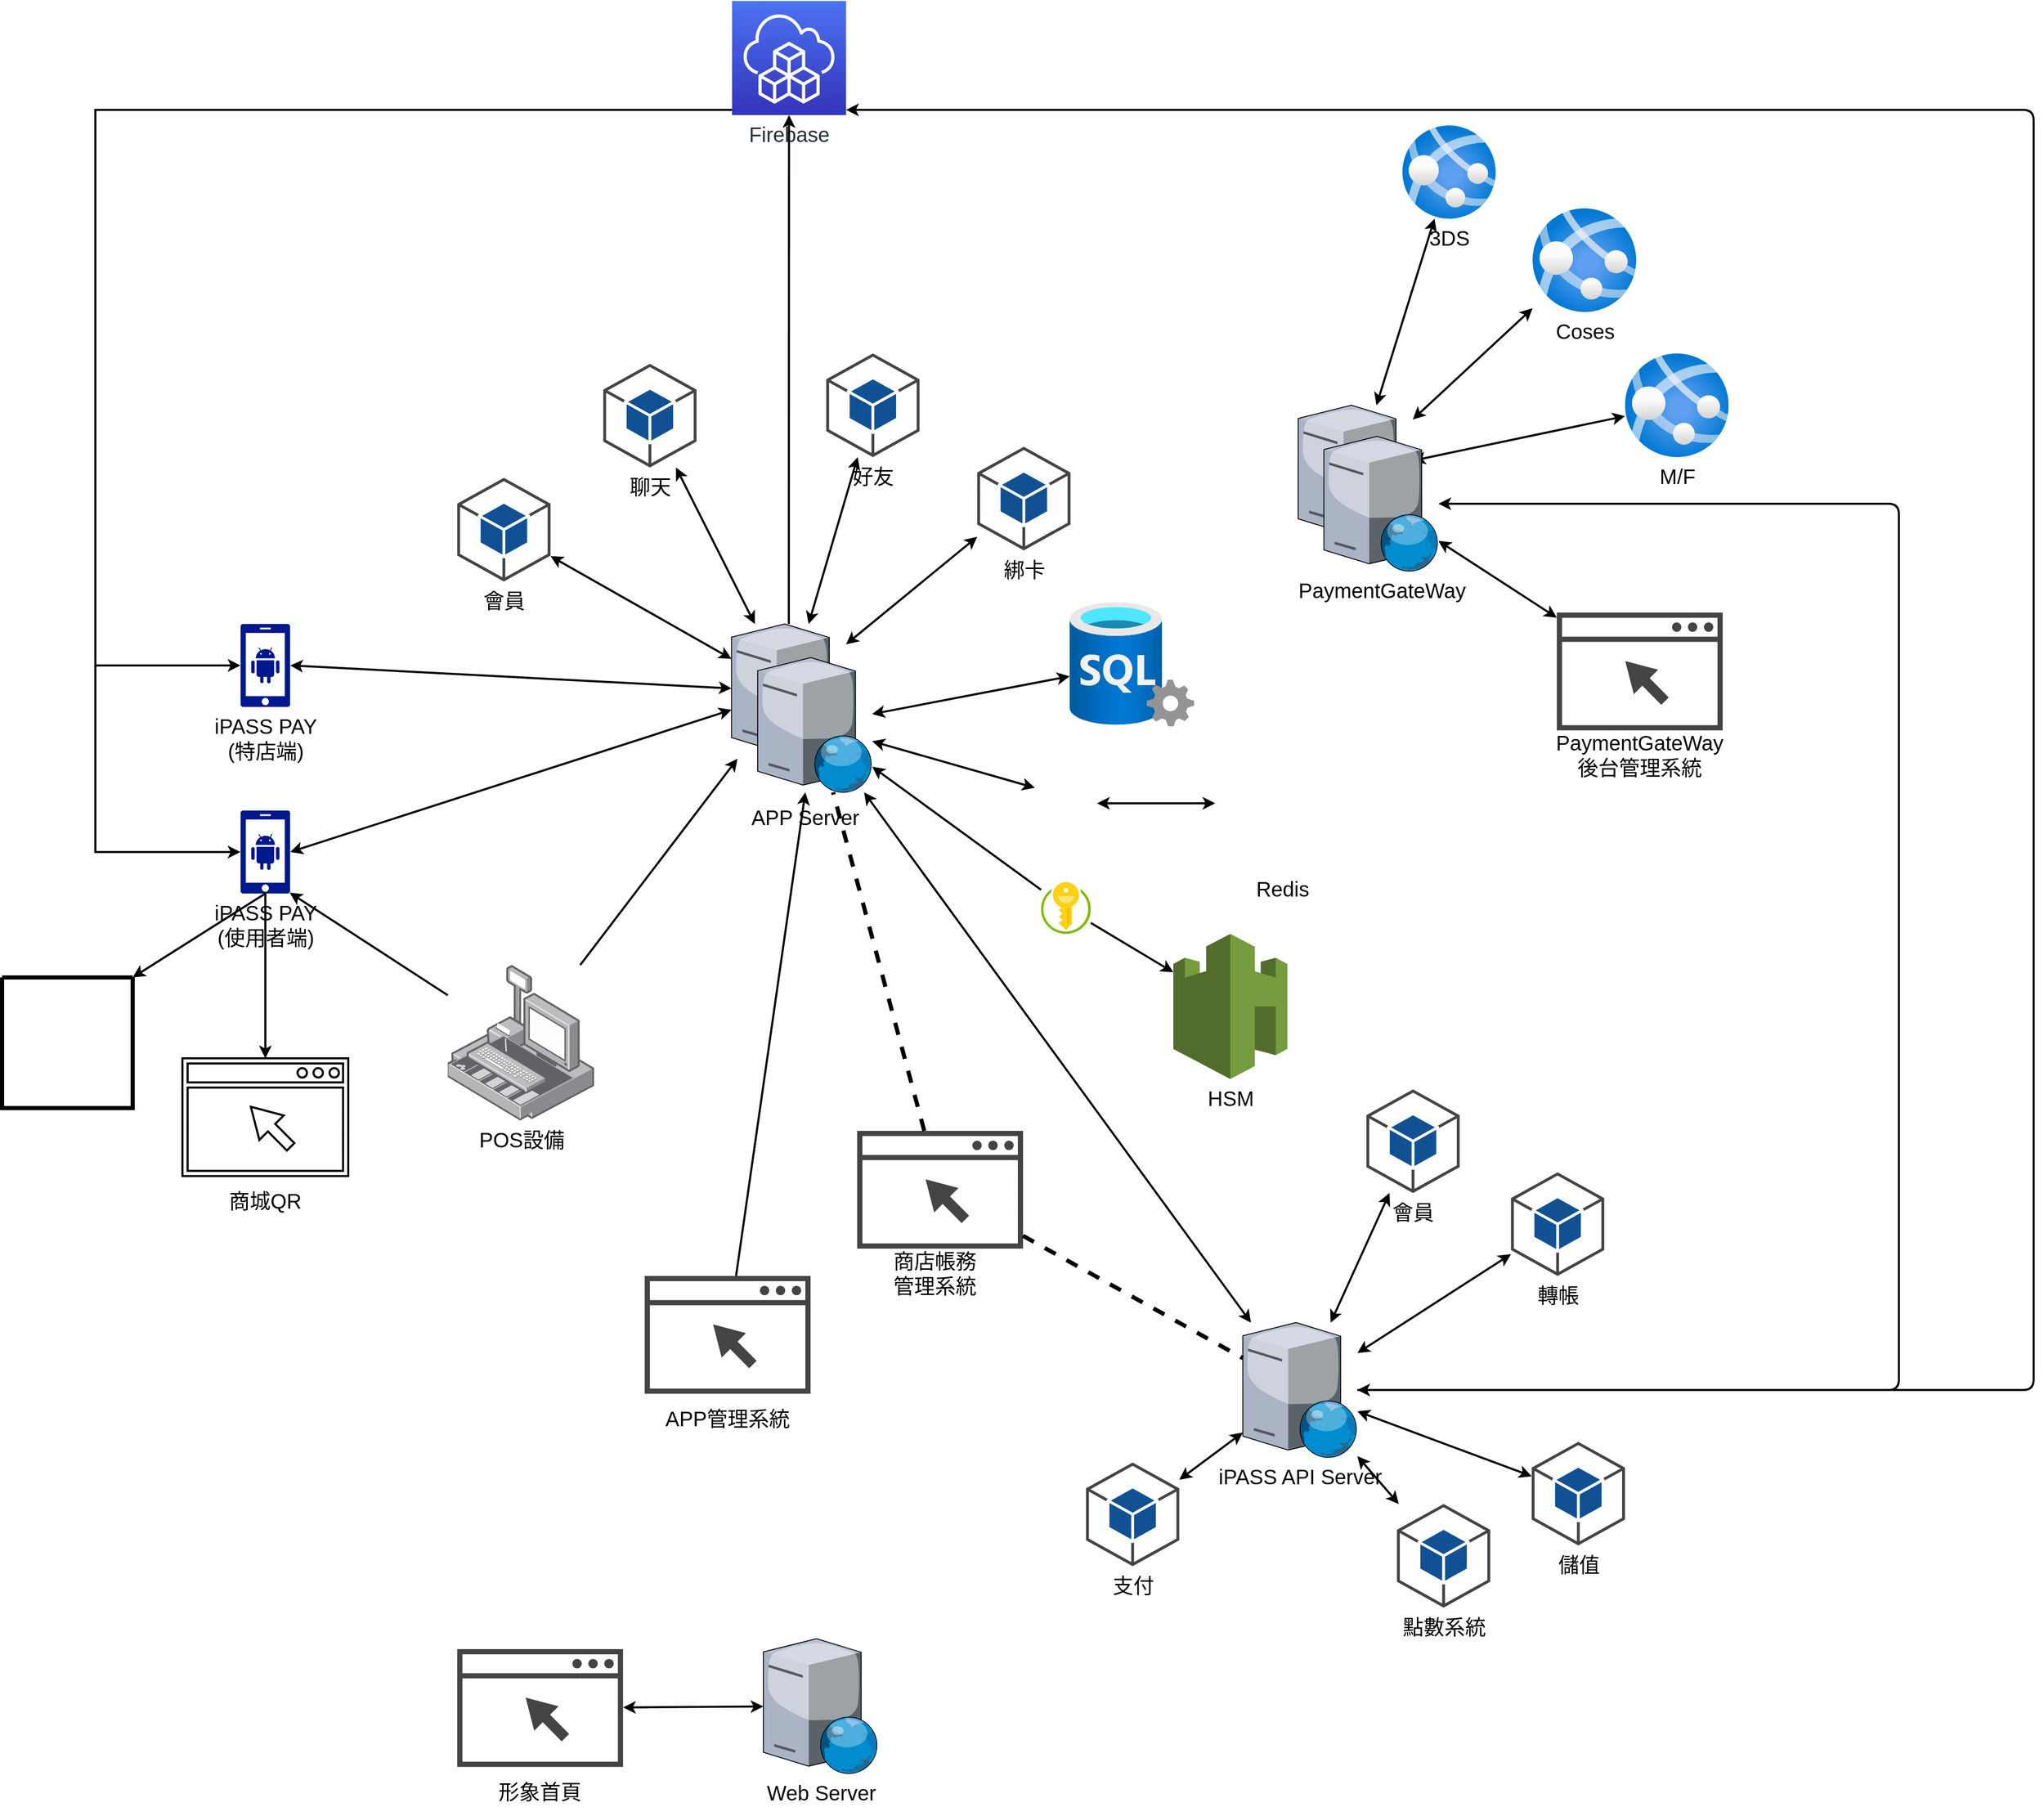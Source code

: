 <mxfile version="14.9.5" type="github">
  <diagram id="SJGPeemRXHp4dxk_nkfU" name="第1頁">
    <mxGraphModel dx="2623" dy="2235" grid="1" gridSize="10" guides="1" tooltips="1" connect="1" arrows="1" fold="1" page="1" pageScale="1" pageWidth="827" pageHeight="1169" math="0" shadow="0">
      <root>
        <mxCell id="0" />
        <mxCell id="1" parent="0" />
        <mxCell id="x_JbOlr38HWDlTl8YInY-31" value="" style="endArrow=classic;startArrow=classic;html=1;strokeWidth=2;" parent="1" source="x_JbOlr38HWDlTl8YInY-60" target="x_JbOlr38HWDlTl8YInY-51" edge="1">
          <mxGeometry width="50" height="50" relative="1" as="geometry">
            <mxPoint x="850" y="-191.613" as="sourcePoint" />
            <mxPoint x="360" y="-220" as="targetPoint" />
          </mxGeometry>
        </mxCell>
        <mxCell id="x_JbOlr38HWDlTl8YInY-32" value="iPASS API Server" style="verticalLabelPosition=bottom;aspect=fixed;html=1;verticalAlign=top;strokeColor=none;align=center;outlineConnect=0;shape=mxgraph.citrix.web_server;fontSize=20;strokeWidth=2;" parent="1" vertex="1">
          <mxGeometry x="587.06" y="195" width="110.5" height="130" as="geometry" />
        </mxCell>
        <mxCell id="x_JbOlr38HWDlTl8YInY-33" value="" style="endArrow=classic;startArrow=classic;html=1;strokeWidth=2;" parent="1" source="x_JbOlr38HWDlTl8YInY-51" target="x_JbOlr38HWDlTl8YInY-32" edge="1">
          <mxGeometry width="50" height="50" relative="1" as="geometry">
            <mxPoint x="310" as="sourcePoint" />
            <mxPoint x="360" y="-50" as="targetPoint" />
          </mxGeometry>
        </mxCell>
        <mxCell id="x_JbOlr38HWDlTl8YInY-34" value="" style="group;strokeWidth=2;" parent="1" vertex="1" connectable="0">
          <mxGeometry x="210.0" y="10" width="160" height="160.0" as="geometry" />
        </mxCell>
        <mxCell id="x_JbOlr38HWDlTl8YInY-17" value="" style="group;strokeWidth=2;" parent="x_JbOlr38HWDlTl8YInY-34" vertex="1" connectable="0">
          <mxGeometry x="5" width="160" height="113.6" as="geometry" />
        </mxCell>
        <mxCell id="x_JbOlr38HWDlTl8YInY-18" value="" style="pointerEvents=1;shadow=0;dashed=0;html=1;strokeColor=none;fillColor=#434445;aspect=fixed;labelPosition=center;verticalLabelPosition=bottom;verticalAlign=top;align=center;outlineConnect=0;shape=mxgraph.vvd.web_browser;fontSize=20;strokeWidth=2;" parent="x_JbOlr38HWDlTl8YInY-17" vertex="1">
          <mxGeometry width="160" height="113.6" as="geometry" />
        </mxCell>
        <mxCell id="x_JbOlr38HWDlTl8YInY-19" value="" style="shape=image;html=1;verticalAlign=top;verticalLabelPosition=bottom;labelBackgroundColor=#ffffff;imageAspect=0;aspect=fixed;image=https://cdn1.iconfinder.com/data/icons/logotypes/32/chrome-128.png;fontSize=20;strokeWidth=2;" parent="x_JbOlr38HWDlTl8YInY-17" vertex="1">
          <mxGeometry x="5" y="4" width="20" height="20" as="geometry" />
        </mxCell>
        <mxCell id="x_JbOlr38HWDlTl8YInY-20" value="商店帳務&lt;br&gt;管理系統" style="text;html=1;strokeColor=none;fillColor=none;align=center;verticalAlign=middle;whiteSpace=wrap;rounded=0;fontSize=20;strokeWidth=2;" parent="x_JbOlr38HWDlTl8YInY-34" vertex="1">
          <mxGeometry x="5" y="113.6" width="150" height="46.4" as="geometry" />
        </mxCell>
        <mxCell id="x_JbOlr38HWDlTl8YInY-35" value="" style="endArrow=classic;startArrow=classic;html=1;exitX=1;exitY=0.5;exitDx=0;exitDy=0;exitPerimeter=0;strokeWidth=2;" parent="1" source="x_JbOlr38HWDlTl8YInY-15" target="x_JbOlr38HWDlTl8YInY-30" edge="1">
          <mxGeometry width="50" height="50" relative="1" as="geometry">
            <mxPoint x="310" y="-495" as="sourcePoint" />
            <mxPoint x="540" y="-220" as="targetPoint" />
          </mxGeometry>
        </mxCell>
        <mxCell id="x_JbOlr38HWDlTl8YInY-37" value="" style="endArrow=classic;startArrow=classic;html=1;exitX=1;exitY=0.5;exitDx=0;exitDy=0;exitPerimeter=0;strokeWidth=2;" parent="1" source="x_JbOlr38HWDlTl8YInY-16" target="x_JbOlr38HWDlTl8YInY-30" edge="1">
          <mxGeometry width="50" height="50" relative="1" as="geometry">
            <mxPoint x="490" y="-170" as="sourcePoint" />
            <mxPoint x="540" y="-220" as="targetPoint" />
          </mxGeometry>
        </mxCell>
        <mxCell id="x_JbOlr38HWDlTl8YInY-73" style="edgeStyle=orthogonalEdgeStyle;rounded=0;orthogonalLoop=1;jettySize=auto;html=1;entryX=0;entryY=0.5;entryDx=0;entryDy=0;entryPerimeter=0;strokeWidth=2;" parent="1" source="x_JbOlr38HWDlTl8YInY-40" target="x_JbOlr38HWDlTl8YInY-15" edge="1">
          <mxGeometry relative="1" as="geometry">
            <mxPoint x="-200" y="-300" as="targetPoint" />
            <Array as="points">
              <mxPoint x="-520" y="-975" />
              <mxPoint x="-520" y="-259" />
            </Array>
          </mxGeometry>
        </mxCell>
        <mxCell id="x_JbOlr38HWDlTl8YInY-84" style="edgeStyle=orthogonalEdgeStyle;rounded=0;orthogonalLoop=1;jettySize=auto;html=1;entryX=0;entryY=0.5;entryDx=0;entryDy=0;entryPerimeter=0;strokeWidth=2;" parent="1" source="x_JbOlr38HWDlTl8YInY-40" target="x_JbOlr38HWDlTl8YInY-16" edge="1">
          <mxGeometry relative="1" as="geometry">
            <Array as="points">
              <mxPoint x="-520" y="-975" />
              <mxPoint x="-520" y="-439" />
            </Array>
          </mxGeometry>
        </mxCell>
        <mxCell id="x_JbOlr38HWDlTl8YInY-40" value="&lt;font style=&quot;font-size: 20px&quot;&gt;Firebase&lt;/font&gt;&lt;br&gt;" style="points=[[0,0,0],[0.25,0,0],[0.5,0,0],[0.75,0,0],[1,0,0],[0,1,0],[0.25,1,0],[0.5,1,0],[0.75,1,0],[1,1,0],[0,0.25,0],[0,0.5,0],[0,0.75,0],[1,0.25,0],[1,0.5,0],[1,0.75,0]];outlineConnect=0;fontColor=#232F3E;gradientColor=#4D72F3;gradientDirection=north;fillColor=#3334B9;strokeColor=#ffffff;dashed=0;verticalLabelPosition=bottom;verticalAlign=top;align=center;html=1;fontSize=12;fontStyle=0;aspect=fixed;shape=mxgraph.aws4.resourceIcon;resIcon=mxgraph.aws4.cloud_development_kit;strokeWidth=2;" parent="1" vertex="1">
          <mxGeometry x="94.25" y="-1080" width="110" height="110" as="geometry" />
        </mxCell>
        <mxCell id="x_JbOlr38HWDlTl8YInY-44" value="" style="endArrow=classic;html=1;strokeWidth=2;" parent="1" source="x_JbOlr38HWDlTl8YInY-30" target="x_JbOlr38HWDlTl8YInY-40" edge="1">
          <mxGeometry width="50" height="50" relative="1" as="geometry">
            <mxPoint x="490" y="-350" as="sourcePoint" />
            <mxPoint x="540" y="-400" as="targetPoint" />
          </mxGeometry>
        </mxCell>
        <mxCell id="x_JbOlr38HWDlTl8YInY-55" value="" style="group;strokeWidth=2;" parent="1" vertex="1" connectable="0">
          <mxGeometry x="90" y="-479" width="150" height="209.0" as="geometry" />
        </mxCell>
        <mxCell id="x_JbOlr38HWDlTl8YInY-53" value="" style="group;strokeWidth=2;" parent="x_JbOlr38HWDlTl8YInY-55" vertex="1" connectable="0">
          <mxGeometry x="3.75" width="135.75" height="162.4" as="geometry" />
        </mxCell>
        <mxCell id="x_JbOlr38HWDlTl8YInY-30" value="" style="verticalLabelPosition=bottom;aspect=fixed;html=1;verticalAlign=top;strokeColor=none;align=center;outlineConnect=0;shape=mxgraph.citrix.web_server;fontSize=20;strokeWidth=2;" parent="x_JbOlr38HWDlTl8YInY-53" vertex="1">
          <mxGeometry width="110.5" height="130" as="geometry" />
        </mxCell>
        <mxCell id="x_JbOlr38HWDlTl8YInY-51" value="" style="verticalLabelPosition=bottom;aspect=fixed;html=1;verticalAlign=top;strokeColor=none;align=center;outlineConnect=0;shape=mxgraph.citrix.web_server;fontSize=20;strokeWidth=2;" parent="x_JbOlr38HWDlTl8YInY-53" vertex="1">
          <mxGeometry x="25.25" y="32.4" width="110.5" height="130" as="geometry" />
        </mxCell>
        <mxCell id="x_JbOlr38HWDlTl8YInY-54" value="APP Server" style="text;html=1;strokeColor=none;fillColor=none;align=center;verticalAlign=middle;whiteSpace=wrap;rounded=0;fontSize=20;strokeWidth=2;" parent="x_JbOlr38HWDlTl8YInY-55" vertex="1">
          <mxGeometry y="162.6" width="150" height="46.4" as="geometry" />
        </mxCell>
        <mxCell id="x_JbOlr38HWDlTl8YInY-60" value="" style="aspect=fixed;html=1;points=[];align=center;image;fontSize=12;image=img/lib/azure2/databases/SQL_Server.svg;strokeWidth=2;" parent="1" vertex="1">
          <mxGeometry x="420.01" y="-500" width="120" height="120" as="geometry" />
        </mxCell>
        <mxCell id="x_JbOlr38HWDlTl8YInY-63" value="&lt;font style=&quot;font-size: 20px&quot;&gt;Coses&lt;/font&gt;" style="aspect=fixed;html=1;points=[];align=center;image;fontSize=12;image=img/lib/azure2/app_services/App_Services.svg;strokeWidth=2;" parent="1" vertex="1">
          <mxGeometry x="866.56" y="-880" width="100" height="100" as="geometry" />
        </mxCell>
        <mxCell id="x_JbOlr38HWDlTl8YInY-64" value="&lt;font style=&quot;font-size: 20px&quot;&gt;3DS&lt;br&gt;&lt;/font&gt;" style="aspect=fixed;html=1;points=[];align=center;image;fontSize=12;image=img/lib/azure2/app_services/App_Services.svg;strokeWidth=2;" parent="1" vertex="1">
          <mxGeometry x="741" y="-960" width="90" height="90" as="geometry" />
        </mxCell>
        <mxCell id="x_JbOlr38HWDlTl8YInY-65" value="POS設備" style="points=[];aspect=fixed;html=1;align=center;shadow=0;dashed=0;image;image=img/lib/allied_telesis/security/POS.svg;fontSize=20;strokeWidth=2;" parent="1" vertex="1">
          <mxGeometry x="-180" y="-150" width="141.25" height="150" as="geometry" />
        </mxCell>
        <mxCell id="x_JbOlr38HWDlTl8YInY-68" value="" style="endArrow=classic;html=1;strokeWidth=2;" parent="1" source="x_JbOlr38HWDlTl8YInY-65" target="x_JbOlr38HWDlTl8YInY-30" edge="1">
          <mxGeometry width="50" height="50" relative="1" as="geometry">
            <mxPoint x="400" y="-470" as="sourcePoint" />
            <mxPoint x="450" y="-520" as="targetPoint" />
          </mxGeometry>
        </mxCell>
        <mxCell id="x_JbOlr38HWDlTl8YInY-70" value="" style="endArrow=classic;html=1;edgeStyle=orthogonalEdgeStyle;strokeWidth=2;" parent="1" source="x_JbOlr38HWDlTl8YInY-32" target="x_JbOlr38HWDlTl8YInY-40" edge="1">
          <mxGeometry width="50" height="50" relative="1" as="geometry">
            <mxPoint x="1000" y="-760" as="sourcePoint" />
            <mxPoint x="450" y="-670" as="targetPoint" />
            <Array as="points">
              <mxPoint x="1350" y="-975" />
            </Array>
          </mxGeometry>
        </mxCell>
        <mxCell id="x_JbOlr38HWDlTl8YInY-71" value="&lt;font style=&quot;font-size: 20px&quot;&gt;Redis&lt;/font&gt;" style="shape=image;html=1;verticalAlign=top;verticalLabelPosition=bottom;labelBackgroundColor=#ffffff;imageAspect=0;aspect=fixed;image=https://cdn4.iconfinder.com/data/icons/redis-2/1451/Untitled-2-128.png;strokeWidth=2;" parent="1" vertex="1">
          <mxGeometry x="560.5" y="-370" width="128" height="128" as="geometry" />
        </mxCell>
        <mxCell id="x_JbOlr38HWDlTl8YInY-72" value="" style="endArrow=classic;startArrow=none;html=1;strokeWidth=2;" parent="1" source="x_JbOlr38HWDlTl8YInY-80" target="x_JbOlr38HWDlTl8YInY-75" edge="1">
          <mxGeometry width="50" height="50" relative="1" as="geometry">
            <mxPoint x="550" y="-354.4" as="sourcePoint" />
            <mxPoint x="790.0" y="-230.0" as="targetPoint" />
          </mxGeometry>
        </mxCell>
        <mxCell id="x_JbOlr38HWDlTl8YInY-80" value="" style="aspect=fixed;html=1;points=[];align=center;image;fontSize=12;image=img/lib/mscae/Key_Vaults.svg;strokeWidth=2;" parent="1" vertex="1">
          <mxGeometry x="392.39" y="-230" width="48" height="50" as="geometry" />
        </mxCell>
        <mxCell id="x_JbOlr38HWDlTl8YInY-81" value="" style="endArrow=none;startArrow=classic;html=1;strokeWidth=2;" parent="1" source="x_JbOlr38HWDlTl8YInY-51" target="x_JbOlr38HWDlTl8YInY-80" edge="1">
          <mxGeometry width="50" height="50" relative="1" as="geometry">
            <mxPoint x="669.5" y="-445.432" as="sourcePoint" />
            <mxPoint x="890.0" y="-536.552" as="targetPoint" />
          </mxGeometry>
        </mxCell>
        <mxCell id="k3EfGpvTS4f7lztcN1DA-3" value="&#xa;&#xa;" style="group;strokeWidth=2;" parent="1" vertex="1" connectable="0">
          <mxGeometry x="-170.87" y="510" width="160" height="160.0" as="geometry" />
        </mxCell>
        <mxCell id="k3EfGpvTS4f7lztcN1DA-4" value="" style="group;strokeWidth=2;" parent="k3EfGpvTS4f7lztcN1DA-3" vertex="1" connectable="0">
          <mxGeometry width="160" height="113.6" as="geometry" />
        </mxCell>
        <mxCell id="k3EfGpvTS4f7lztcN1DA-5" value="" style="pointerEvents=1;shadow=0;dashed=0;html=1;strokeColor=none;fillColor=#434445;aspect=fixed;labelPosition=center;verticalLabelPosition=bottom;verticalAlign=top;align=center;outlineConnect=0;shape=mxgraph.vvd.web_browser;fontSize=20;strokeWidth=2;" parent="k3EfGpvTS4f7lztcN1DA-4" vertex="1">
          <mxGeometry width="160" height="113.6" as="geometry" />
        </mxCell>
        <mxCell id="k3EfGpvTS4f7lztcN1DA-6" value="" style="shape=image;html=1;verticalAlign=top;verticalLabelPosition=bottom;labelBackgroundColor=#ffffff;imageAspect=0;aspect=fixed;image=https://cdn1.iconfinder.com/data/icons/logotypes/32/chrome-128.png;fontSize=20;strokeWidth=2;" parent="k3EfGpvTS4f7lztcN1DA-4" vertex="1">
          <mxGeometry x="5" y="4" width="20" height="20" as="geometry" />
        </mxCell>
        <mxCell id="k3EfGpvTS4f7lztcN1DA-7" value="形象首頁" style="text;html=1;strokeColor=none;fillColor=none;align=center;verticalAlign=middle;whiteSpace=wrap;rounded=0;fontSize=20;strokeWidth=2;" parent="k3EfGpvTS4f7lztcN1DA-3" vertex="1">
          <mxGeometry x="5" y="113.6" width="150" height="46.4" as="geometry" />
        </mxCell>
        <mxCell id="k3EfGpvTS4f7lztcN1DA-14" value="&lt;font style=&quot;font-size: 20px&quot;&gt;聊天&lt;/font&gt;" style="outlineConnect=0;dashed=0;verticalLabelPosition=bottom;verticalAlign=top;align=center;html=1;shape=mxgraph.aws3.android;fillColor=#115193;gradientColor=none;strokeWidth=2;" parent="1" vertex="1">
          <mxGeometry x="-30" y="-730" width="90" height="100" as="geometry" />
        </mxCell>
        <mxCell id="k3EfGpvTS4f7lztcN1DA-18" value="" style="endArrow=classic;startArrow=classic;html=1;strokeWidth=2;" parent="1" source="k3EfGpvTS4f7lztcN1DA-14" target="x_JbOlr38HWDlTl8YInY-30" edge="1">
          <mxGeometry width="50" height="50" relative="1" as="geometry">
            <mxPoint x="528.409" y="-760" as="sourcePoint" />
            <mxPoint x="592.882" y="-500" as="targetPoint" />
          </mxGeometry>
        </mxCell>
        <mxCell id="bLUmJ-rgid1CxlxQpGvQ-1" value="Web Server" style="verticalLabelPosition=bottom;aspect=fixed;html=1;verticalAlign=top;strokeColor=none;align=center;outlineConnect=0;shape=mxgraph.citrix.web_server;fontSize=20;strokeWidth=2;" parent="1" vertex="1">
          <mxGeometry x="124.5" y="500" width="110.5" height="130" as="geometry" />
        </mxCell>
        <mxCell id="bLUmJ-rgid1CxlxQpGvQ-2" value="" style="group;strokeWidth=2;" parent="1" vertex="1" connectable="0">
          <mxGeometry x="-380" y="-479" width="48" height="260" as="geometry" />
        </mxCell>
        <mxCell id="x_JbOlr38HWDlTl8YInY-15" value="iPASS PAY&lt;br style=&quot;font-size: 20px;&quot;&gt;(使用者端)" style="aspect=fixed;pointerEvents=1;shadow=0;dashed=0;html=1;strokeColor=none;labelPosition=center;verticalLabelPosition=bottom;verticalAlign=top;align=center;fillColor=#00188D;shape=mxgraph.mscae.enterprise.android_phone;fontSize=20;strokeWidth=2;" parent="bLUmJ-rgid1CxlxQpGvQ-2" vertex="1">
          <mxGeometry y="180" width="48" height="80" as="geometry" />
        </mxCell>
        <mxCell id="x_JbOlr38HWDlTl8YInY-16" value="iPASS PAY&lt;br style=&quot;font-size: 20px&quot;&gt;(特店端)" style="aspect=fixed;pointerEvents=1;shadow=0;dashed=0;html=1;strokeColor=none;labelPosition=center;verticalLabelPosition=bottom;verticalAlign=top;align=center;fillColor=#00188D;shape=mxgraph.mscae.enterprise.android_phone;fontSize=20;strokeWidth=2;" parent="bLUmJ-rgid1CxlxQpGvQ-2" vertex="1">
          <mxGeometry width="48" height="80" as="geometry" />
        </mxCell>
        <mxCell id="x_JbOlr38HWDlTl8YInY-75" value="&lt;font style=&quot;font-size: 20px&quot;&gt;HSM&lt;/font&gt;" style="outlineConnect=0;dashed=0;verticalLabelPosition=bottom;verticalAlign=top;align=center;html=1;shape=mxgraph.aws3.cloudhsm;fillColor=#759C3E;gradientColor=none;strokeWidth=2;" parent="1" vertex="1">
          <mxGeometry x="520" y="-180" width="110" height="140" as="geometry" />
        </mxCell>
        <mxCell id="bLUmJ-rgid1CxlxQpGvQ-3" value="&lt;span style=&quot;font-size: 20px&quot;&gt;會員&lt;/span&gt;" style="outlineConnect=0;dashed=0;verticalLabelPosition=bottom;verticalAlign=top;align=center;html=1;shape=mxgraph.aws3.android;fillColor=#115193;gradientColor=none;strokeWidth=2;" parent="1" vertex="1">
          <mxGeometry x="-170.87" y="-620" width="90" height="100" as="geometry" />
        </mxCell>
        <mxCell id="bLUmJ-rgid1CxlxQpGvQ-6" value="" style="endArrow=classic;startArrow=classic;html=1;strokeWidth=2;" parent="1" source="bLUmJ-rgid1CxlxQpGvQ-5" target="x_JbOlr38HWDlTl8YInY-64" edge="1">
          <mxGeometry width="50" height="50" relative="1" as="geometry">
            <mxPoint x="540" y="-550" as="sourcePoint" />
            <mxPoint x="770" y="-690" as="targetPoint" />
          </mxGeometry>
        </mxCell>
        <mxCell id="bLUmJ-rgid1CxlxQpGvQ-7" value="" style="endArrow=classic;startArrow=classic;html=1;strokeWidth=2;" parent="1" source="bLUmJ-rgid1CxlxQpGvQ-5" target="x_JbOlr38HWDlTl8YInY-63" edge="1">
          <mxGeometry width="50" height="50" relative="1" as="geometry">
            <mxPoint x="658.49" y="-696.773" as="sourcePoint" />
            <mxPoint x="761" y="-792.832" as="targetPoint" />
          </mxGeometry>
        </mxCell>
        <mxCell id="bLUmJ-rgid1CxlxQpGvQ-8" value="" style="group;strokeWidth=2;" parent="1" vertex="1" connectable="0">
          <mxGeometry x="10" y="150" width="160" height="160.0" as="geometry" />
        </mxCell>
        <mxCell id="bLUmJ-rgid1CxlxQpGvQ-9" value="" style="group;strokeWidth=2;" parent="bLUmJ-rgid1CxlxQpGvQ-8" vertex="1" connectable="0">
          <mxGeometry width="160" height="113.6" as="geometry" />
        </mxCell>
        <mxCell id="bLUmJ-rgid1CxlxQpGvQ-10" value="" style="pointerEvents=1;shadow=0;dashed=0;html=1;strokeColor=none;fillColor=#434445;aspect=fixed;labelPosition=center;verticalLabelPosition=bottom;verticalAlign=top;align=center;outlineConnect=0;shape=mxgraph.vvd.web_browser;fontSize=20;strokeWidth=2;" parent="bLUmJ-rgid1CxlxQpGvQ-9" vertex="1">
          <mxGeometry width="160" height="113.6" as="geometry" />
        </mxCell>
        <mxCell id="bLUmJ-rgid1CxlxQpGvQ-11" value="" style="shape=image;html=1;verticalAlign=top;verticalLabelPosition=bottom;labelBackgroundColor=#ffffff;imageAspect=0;aspect=fixed;image=https://cdn1.iconfinder.com/data/icons/logotypes/32/chrome-128.png;fontSize=20;strokeWidth=2;" parent="bLUmJ-rgid1CxlxQpGvQ-9" vertex="1">
          <mxGeometry x="5" y="4" width="20" height="20" as="geometry" />
        </mxCell>
        <mxCell id="bLUmJ-rgid1CxlxQpGvQ-12" value="APP管理系統" style="text;html=1;strokeColor=none;fillColor=none;align=center;verticalAlign=middle;whiteSpace=wrap;rounded=0;fontSize=20;strokeWidth=2;" parent="bLUmJ-rgid1CxlxQpGvQ-8" vertex="1">
          <mxGeometry x="5" y="113.6" width="150" height="46.4" as="geometry" />
        </mxCell>
        <mxCell id="bLUmJ-rgid1CxlxQpGvQ-13" value="&#xa;&#xa;" style="group;rotation=90;strokeWidth=2;" parent="1" vertex="1" connectable="0">
          <mxGeometry x="890" y="-490" width="160" height="160.0" as="geometry" />
        </mxCell>
        <mxCell id="bLUmJ-rgid1CxlxQpGvQ-14" value="" style="group;strokeWidth=2;" parent="bLUmJ-rgid1CxlxQpGvQ-13" vertex="1" connectable="0">
          <mxGeometry width="160" height="113.6" as="geometry" />
        </mxCell>
        <mxCell id="bLUmJ-rgid1CxlxQpGvQ-15" value="" style="pointerEvents=1;shadow=0;dashed=0;html=1;strokeColor=none;fillColor=#434445;aspect=fixed;labelPosition=center;verticalLabelPosition=bottom;verticalAlign=top;align=center;outlineConnect=0;shape=mxgraph.vvd.web_browser;fontSize=20;strokeWidth=2;" parent="bLUmJ-rgid1CxlxQpGvQ-14" vertex="1">
          <mxGeometry width="160" height="113.6" as="geometry" />
        </mxCell>
        <mxCell id="bLUmJ-rgid1CxlxQpGvQ-16" value="" style="shape=image;html=1;verticalAlign=top;verticalLabelPosition=bottom;labelBackgroundColor=#ffffff;imageAspect=0;aspect=fixed;image=https://cdn1.iconfinder.com/data/icons/logotypes/32/chrome-128.png;fontSize=20;strokeWidth=2;" parent="bLUmJ-rgid1CxlxQpGvQ-14" vertex="1">
          <mxGeometry x="5" y="4" width="20" height="20" as="geometry" />
        </mxCell>
        <mxCell id="bLUmJ-rgid1CxlxQpGvQ-17" value="PaymentGateWay後台管理系統" style="text;html=1;strokeColor=none;fillColor=none;align=center;verticalAlign=middle;whiteSpace=wrap;rounded=0;fontSize=20;strokeWidth=2;" parent="bLUmJ-rgid1CxlxQpGvQ-13" vertex="1">
          <mxGeometry x="5" y="113.6" width="150" height="46.4" as="geometry" />
        </mxCell>
        <mxCell id="bLUmJ-rgid1CxlxQpGvQ-20" value="" style="endArrow=classic;startArrow=classic;html=1;strokeWidth=2;" parent="1" source="bLUmJ-rgid1CxlxQpGvQ-53" target="bLUmJ-rgid1CxlxQpGvQ-15" edge="1">
          <mxGeometry width="50" height="50" relative="1" as="geometry">
            <mxPoint x="270" y="-210" as="sourcePoint" />
            <mxPoint x="320.0" y="-260" as="targetPoint" />
          </mxGeometry>
        </mxCell>
        <mxCell id="bLUmJ-rgid1CxlxQpGvQ-23" style="rounded=0;orthogonalLoop=1;jettySize=auto;html=1;strokeWidth=2;" parent="1" source="bLUmJ-rgid1CxlxQpGvQ-10" target="x_JbOlr38HWDlTl8YInY-51" edge="1">
          <mxGeometry relative="1" as="geometry" />
        </mxCell>
        <mxCell id="bLUmJ-rgid1CxlxQpGvQ-24" value="" style="endArrow=none;startArrow=none;html=1;dashed=1;startFill=0;endFill=0;strokeWidth=4;" parent="1" source="x_JbOlr38HWDlTl8YInY-18" target="x_JbOlr38HWDlTl8YInY-32" edge="1">
          <mxGeometry width="50" height="50" relative="1" as="geometry">
            <mxPoint x="95.75" y="10" as="sourcePoint" />
            <mxPoint x="145.75" y="-40" as="targetPoint" />
          </mxGeometry>
        </mxCell>
        <mxCell id="bLUmJ-rgid1CxlxQpGvQ-25" value="" style="endArrow=classic;startArrow=classic;html=1;strokeWidth=2;" parent="1" source="bLUmJ-rgid1CxlxQpGvQ-3" target="x_JbOlr38HWDlTl8YInY-30" edge="1">
          <mxGeometry width="50" height="50" relative="1" as="geometry">
            <mxPoint x="-24.944" y="-710" as="sourcePoint" />
            <mxPoint x="119.927" y="-469" as="targetPoint" />
          </mxGeometry>
        </mxCell>
        <mxCell id="bLUmJ-rgid1CxlxQpGvQ-26" value="" style="endArrow=classic;startArrow=classic;html=1;strokeWidth=2;" parent="1" source="k3EfGpvTS4f7lztcN1DA-5" target="bLUmJ-rgid1CxlxQpGvQ-1" edge="1">
          <mxGeometry width="50" height="50" relative="1" as="geometry">
            <mxPoint x="69.13" y="70" as="sourcePoint" />
            <mxPoint x="119.13" y="20" as="targetPoint" />
          </mxGeometry>
        </mxCell>
        <mxCell id="bLUmJ-rgid1CxlxQpGvQ-27" value="&lt;font style=&quot;font-size: 20px&quot;&gt;M/F&lt;br&gt;&lt;/font&gt;" style="aspect=fixed;html=1;points=[];align=center;image;fontSize=12;image=img/lib/azure2/app_services/App_Services.svg;strokeWidth=2;" parent="1" vertex="1">
          <mxGeometry x="955.75" y="-740" width="100" height="100" as="geometry" />
        </mxCell>
        <mxCell id="bLUmJ-rgid1CxlxQpGvQ-28" value="" style="endArrow=classic;startArrow=classic;html=1;strokeWidth=2;" parent="1" source="bLUmJ-rgid1CxlxQpGvQ-5" target="bLUmJ-rgid1CxlxQpGvQ-27" edge="1">
          <mxGeometry width="50" height="50" relative="1" as="geometry">
            <mxPoint x="761" y="-703.783" as="sourcePoint" />
            <mxPoint x="876.56" y="-784.902" as="targetPoint" />
          </mxGeometry>
        </mxCell>
        <mxCell id="bLUmJ-rgid1CxlxQpGvQ-30" value="&lt;font style=&quot;font-size: 20px&quot;&gt;點數系統&lt;/font&gt;" style="outlineConnect=0;dashed=0;verticalLabelPosition=bottom;verticalAlign=top;align=center;html=1;shape=mxgraph.aws3.android;fillColor=#115193;gradientColor=none;strokeWidth=2;" parent="1" vertex="1">
          <mxGeometry x="735.75" y="370" width="90" height="100" as="geometry" />
        </mxCell>
        <mxCell id="bLUmJ-rgid1CxlxQpGvQ-31" value="&lt;span style=&quot;font-size: 20px&quot;&gt;儲值&lt;/span&gt;" style="outlineConnect=0;dashed=0;verticalLabelPosition=bottom;verticalAlign=top;align=center;html=1;shape=mxgraph.aws3.android;fillColor=#115193;gradientColor=none;strokeWidth=2;" parent="1" vertex="1">
          <mxGeometry x="865.75" y="310" width="90" height="100" as="geometry" />
        </mxCell>
        <mxCell id="bLUmJ-rgid1CxlxQpGvQ-32" value="&lt;span style=&quot;font-size: 20px&quot;&gt;轉帳&lt;/span&gt;" style="outlineConnect=0;dashed=0;verticalLabelPosition=bottom;verticalAlign=top;align=center;html=1;shape=mxgraph.aws3.android;fillColor=#115193;gradientColor=none;strokeWidth=2;" parent="1" vertex="1">
          <mxGeometry x="845.75" y="50" width="90" height="100" as="geometry" />
        </mxCell>
        <mxCell id="bLUmJ-rgid1CxlxQpGvQ-33" value="&lt;span style=&quot;font-size: 20px&quot;&gt;會員&lt;/span&gt;" style="outlineConnect=0;dashed=0;verticalLabelPosition=bottom;verticalAlign=top;align=center;html=1;shape=mxgraph.aws3.android;fillColor=#115193;gradientColor=none;strokeWidth=2;" parent="1" vertex="1">
          <mxGeometry x="706.25" y="-30" width="90" height="100" as="geometry" />
        </mxCell>
        <mxCell id="bLUmJ-rgid1CxlxQpGvQ-34" value="&lt;font style=&quot;font-size: 20px&quot;&gt;支付&lt;/font&gt;" style="outlineConnect=0;dashed=0;verticalLabelPosition=bottom;verticalAlign=top;align=center;html=1;shape=mxgraph.aws3.android;fillColor=#115193;gradientColor=none;strokeWidth=2;" parent="1" vertex="1">
          <mxGeometry x="435.75" y="330" width="90" height="100" as="geometry" />
        </mxCell>
        <mxCell id="bLUmJ-rgid1CxlxQpGvQ-35" value="&lt;font style=&quot;font-size: 20px&quot;&gt;好友&lt;/font&gt;" style="outlineConnect=0;dashed=0;verticalLabelPosition=bottom;verticalAlign=top;align=center;html=1;shape=mxgraph.aws3.android;fillColor=#115193;gradientColor=none;strokeWidth=2;" parent="1" vertex="1">
          <mxGeometry x="185.14" y="-740" width="90" height="100" as="geometry" />
        </mxCell>
        <mxCell id="bLUmJ-rgid1CxlxQpGvQ-36" value="&lt;font style=&quot;font-size: 20px&quot;&gt;綁卡&lt;/font&gt;" style="outlineConnect=0;dashed=0;verticalLabelPosition=bottom;verticalAlign=top;align=center;html=1;shape=mxgraph.aws3.android;fillColor=#115193;gradientColor=none;strokeWidth=2;" parent="1" vertex="1">
          <mxGeometry x="330.77" y="-650" width="90" height="100" as="geometry" />
        </mxCell>
        <mxCell id="bLUmJ-rgid1CxlxQpGvQ-42" value="" style="shape=image;html=1;verticalAlign=top;verticalLabelPosition=bottom;labelBackgroundColor=#ffffff;imageAspect=0;aspect=fixed;image=https://cdn2.iconfinder.com/data/icons/blocked-out-2/28/timer-128.png;strokeWidth=2;" parent="1" vertex="1">
          <mxGeometry x="386.39" y="-336" width="60" height="60" as="geometry" />
        </mxCell>
        <mxCell id="bLUmJ-rgid1CxlxQpGvQ-43" value="" style="endArrow=classic;startArrow=classic;html=1;entryX=0;entryY=0.25;entryDx=0;entryDy=0;strokeWidth=2;" parent="1" source="x_JbOlr38HWDlTl8YInY-51" target="bLUmJ-rgid1CxlxQpGvQ-42" edge="1">
          <mxGeometry width="50" height="50" relative="1" as="geometry">
            <mxPoint x="380" y="10" as="sourcePoint" />
            <mxPoint x="360" y="-350" as="targetPoint" />
          </mxGeometry>
        </mxCell>
        <mxCell id="bLUmJ-rgid1CxlxQpGvQ-44" value="" style="endArrow=classic;startArrow=classic;html=1;exitX=1;exitY=0.5;exitDx=0;exitDy=0;strokeWidth=2;" parent="1" source="bLUmJ-rgid1CxlxQpGvQ-42" target="x_JbOlr38HWDlTl8YInY-71" edge="1">
          <mxGeometry width="50" height="50" relative="1" as="geometry">
            <mxPoint x="380" y="-220" as="sourcePoint" />
            <mxPoint x="430" y="-270" as="targetPoint" />
          </mxGeometry>
        </mxCell>
        <mxCell id="bLUmJ-rgid1CxlxQpGvQ-46" value="" style="endArrow=classic;startArrow=classic;html=1;strokeWidth=2;" parent="1" source="x_JbOlr38HWDlTl8YInY-30" target="bLUmJ-rgid1CxlxQpGvQ-36" edge="1">
          <mxGeometry width="50" height="50" relative="1" as="geometry">
            <mxPoint x="211.658" y="-469" as="sourcePoint" />
            <mxPoint x="374.494" y="-670" as="targetPoint" />
          </mxGeometry>
        </mxCell>
        <mxCell id="bLUmJ-rgid1CxlxQpGvQ-47" value="" style="endArrow=classic;startArrow=classic;html=1;strokeWidth=2;" parent="1" source="x_JbOlr38HWDlTl8YInY-30" target="bLUmJ-rgid1CxlxQpGvQ-35" edge="1">
          <mxGeometry width="50" height="50" relative="1" as="geometry">
            <mxPoint x="221.658" y="-459" as="sourcePoint" />
            <mxPoint x="384.494" y="-660" as="targetPoint" />
          </mxGeometry>
        </mxCell>
        <mxCell id="bLUmJ-rgid1CxlxQpGvQ-48" value="" style="endArrow=classic;startArrow=classic;html=1;strokeWidth=2;" parent="1" source="x_JbOlr38HWDlTl8YInY-32" target="bLUmJ-rgid1CxlxQpGvQ-33" edge="1">
          <mxGeometry width="50" height="50" relative="1" as="geometry">
            <mxPoint x="-2.592" y="-409" as="sourcePoint" />
            <mxPoint x="160.244" y="-610" as="targetPoint" />
          </mxGeometry>
        </mxCell>
        <mxCell id="bLUmJ-rgid1CxlxQpGvQ-49" value="" style="endArrow=classic;startArrow=classic;html=1;strokeWidth=2;" parent="1" source="x_JbOlr38HWDlTl8YInY-32" target="bLUmJ-rgid1CxlxQpGvQ-32" edge="1">
          <mxGeometry width="50" height="50" relative="1" as="geometry">
            <mxPoint x="681.815" y="205.0" as="sourcePoint" />
            <mxPoint x="738.554" y="80" as="targetPoint" />
          </mxGeometry>
        </mxCell>
        <mxCell id="bLUmJ-rgid1CxlxQpGvQ-50" value="" style="endArrow=classic;startArrow=classic;html=1;strokeWidth=2;" parent="1" source="x_JbOlr38HWDlTl8YInY-32" target="bLUmJ-rgid1CxlxQpGvQ-31" edge="1">
          <mxGeometry width="50" height="50" relative="1" as="geometry">
            <mxPoint x="691.815" y="215.0" as="sourcePoint" />
            <mxPoint x="748.554" y="90" as="targetPoint" />
          </mxGeometry>
        </mxCell>
        <mxCell id="bLUmJ-rgid1CxlxQpGvQ-51" value="" style="endArrow=classic;startArrow=classic;html=1;strokeWidth=2;" parent="1" source="x_JbOlr38HWDlTl8YInY-32" target="bLUmJ-rgid1CxlxQpGvQ-30" edge="1">
          <mxGeometry width="50" height="50" relative="1" as="geometry">
            <mxPoint x="701.815" y="225.0" as="sourcePoint" />
            <mxPoint x="758.554" y="100" as="targetPoint" />
          </mxGeometry>
        </mxCell>
        <mxCell id="bLUmJ-rgid1CxlxQpGvQ-52" value="" style="endArrow=classic;startArrow=classic;html=1;strokeWidth=2;" parent="1" source="bLUmJ-rgid1CxlxQpGvQ-34" target="x_JbOlr38HWDlTl8YInY-32" edge="1">
          <mxGeometry width="50" height="50" relative="1" as="geometry">
            <mxPoint x="711.815" y="235.0" as="sourcePoint" />
            <mxPoint x="615.75" y="250" as="targetPoint" />
          </mxGeometry>
        </mxCell>
        <mxCell id="bLUmJ-rgid1CxlxQpGvQ-54" value="" style="group;strokeWidth=2;" parent="1" vertex="1" connectable="0">
          <mxGeometry x="640.5" y="-690" width="135.25" height="160" as="geometry" />
        </mxCell>
        <mxCell id="bLUmJ-rgid1CxlxQpGvQ-5" value="" style="verticalLabelPosition=bottom;aspect=fixed;html=1;verticalAlign=top;strokeColor=none;align=center;outlineConnect=0;shape=mxgraph.citrix.web_server;fontSize=20;strokeWidth=2;" parent="bLUmJ-rgid1CxlxQpGvQ-54" vertex="1">
          <mxGeometry width="110.5" height="130" as="geometry" />
        </mxCell>
        <mxCell id="bLUmJ-rgid1CxlxQpGvQ-53" value="PaymentGateWay" style="verticalLabelPosition=bottom;aspect=fixed;html=1;verticalAlign=top;strokeColor=none;align=center;outlineConnect=0;shape=mxgraph.citrix.web_server;fontSize=20;strokeWidth=2;" parent="bLUmJ-rgid1CxlxQpGvQ-54" vertex="1">
          <mxGeometry x="24.75" y="30" width="110.5" height="130" as="geometry" />
        </mxCell>
        <mxCell id="zg04SonBqNYEQcR5z-Z2-1" value="" style="endArrow=classic;startArrow=classic;html=1;edgeStyle=elbowEdgeStyle;strokeWidth=2;" parent="1" source="x_JbOlr38HWDlTl8YInY-32" target="bLUmJ-rgid1CxlxQpGvQ-53" edge="1">
          <mxGeometry width="50" height="50" relative="1" as="geometry">
            <mxPoint x="640" y="980" as="sourcePoint" />
            <mxPoint x="690" y="930" as="targetPoint" />
            <Array as="points">
              <mxPoint x="1220" y="-150" />
            </Array>
          </mxGeometry>
        </mxCell>
        <mxCell id="Q3X7JTxSb5pfpih5gJmq-2" value="" style="endArrow=none;dashed=1;html=1;strokeWidth=4;" edge="1" parent="1" source="x_JbOlr38HWDlTl8YInY-18" target="x_JbOlr38HWDlTl8YInY-51">
          <mxGeometry width="50" height="50" relative="1" as="geometry">
            <mxPoint x="460" y="-170" as="sourcePoint" />
            <mxPoint x="510" y="-220" as="targetPoint" />
          </mxGeometry>
        </mxCell>
        <mxCell id="Q3X7JTxSb5pfpih5gJmq-4" value="" style="endArrow=classic;html=1;strokeWidth=2;entryX=0.99;entryY=0.99;entryDx=0;entryDy=0;entryPerimeter=0;" edge="1" parent="1" source="x_JbOlr38HWDlTl8YInY-65" target="x_JbOlr38HWDlTl8YInY-15">
          <mxGeometry width="50" height="50" relative="1" as="geometry">
            <mxPoint x="340" y="-110" as="sourcePoint" />
            <mxPoint x="390" y="-160" as="targetPoint" />
          </mxGeometry>
        </mxCell>
        <mxCell id="Q3X7JTxSb5pfpih5gJmq-5" value="" style="group;strokeWidth=2;" vertex="1" connectable="0" parent="1">
          <mxGeometry x="-436" y="-60" width="160" height="160.0" as="geometry" />
        </mxCell>
        <mxCell id="Q3X7JTxSb5pfpih5gJmq-6" value="" style="group;strokeWidth=2;" vertex="1" connectable="0" parent="Q3X7JTxSb5pfpih5gJmq-5">
          <mxGeometry width="160" height="113.6" as="geometry" />
        </mxCell>
        <mxCell id="Q3X7JTxSb5pfpih5gJmq-7" value="" style="pointerEvents=1;shadow=0;dashed=0;html=1;aspect=fixed;labelPosition=center;verticalLabelPosition=bottom;verticalAlign=top;align=center;outlineConnect=0;shape=mxgraph.vvd.web_browser;fontSize=20;strokeWidth=2;" vertex="1" parent="Q3X7JTxSb5pfpih5gJmq-6">
          <mxGeometry width="160" height="113.6" as="geometry" />
        </mxCell>
        <mxCell id="Q3X7JTxSb5pfpih5gJmq-8" value="" style="shape=image;html=1;verticalAlign=top;verticalLabelPosition=bottom;labelBackgroundColor=#ffffff;imageAspect=0;aspect=fixed;image=https://cdn1.iconfinder.com/data/icons/logotypes/32/chrome-128.png;fontSize=20;strokeWidth=2;" vertex="1" parent="Q3X7JTxSb5pfpih5gJmq-6">
          <mxGeometry x="5" y="4" width="20" height="20" as="geometry" />
        </mxCell>
        <mxCell id="Q3X7JTxSb5pfpih5gJmq-12" value="" style="shape=image;html=1;verticalAlign=top;verticalLabelPosition=bottom;labelBackgroundColor=#ffffff;imageAspect=0;aspect=fixed;image=https://cdn0.iconfinder.com/data/icons/view-1/20/qrcode-128.png;strokeWidth=4;" vertex="1" parent="Q3X7JTxSb5pfpih5gJmq-6">
          <mxGeometry x="47" y="30" width="68" height="68" as="geometry" />
        </mxCell>
        <mxCell id="Q3X7JTxSb5pfpih5gJmq-9" value="商城QR" style="text;html=1;strokeColor=none;fillColor=none;align=center;verticalAlign=middle;whiteSpace=wrap;rounded=0;fontSize=20;strokeWidth=2;" vertex="1" parent="Q3X7JTxSb5pfpih5gJmq-5">
          <mxGeometry x="5" y="113.6" width="150" height="46.4" as="geometry" />
        </mxCell>
        <mxCell id="Q3X7JTxSb5pfpih5gJmq-10" value="" style="endArrow=classic;html=1;strokeWidth=2;exitX=0.5;exitY=1;exitDx=0;exitDy=0;exitPerimeter=0;" edge="1" parent="1" source="x_JbOlr38HWDlTl8YInY-15" target="Q3X7JTxSb5pfpih5gJmq-7">
          <mxGeometry width="50" height="50" relative="1" as="geometry">
            <mxPoint x="320" y="-110" as="sourcePoint" />
            <mxPoint x="370" y="-160" as="targetPoint" />
          </mxGeometry>
        </mxCell>
        <mxCell id="Q3X7JTxSb5pfpih5gJmq-17" value="" style="group" vertex="1" connectable="0" parent="1">
          <mxGeometry x="-610" y="-138" width="126" height="126" as="geometry" />
        </mxCell>
        <mxCell id="Q3X7JTxSb5pfpih5gJmq-14" value="" style="shape=image;html=1;verticalAlign=top;verticalLabelPosition=bottom;labelBackgroundColor=#ffffff;imageAspect=0;aspect=fixed;image=https://cdn0.iconfinder.com/data/icons/view-1/20/qrcode-128.png;strokeWidth=4;" vertex="1" parent="Q3X7JTxSb5pfpih5gJmq-17">
          <mxGeometry x="29" y="29" width="68" height="68" as="geometry" />
        </mxCell>
        <mxCell id="Q3X7JTxSb5pfpih5gJmq-16" value="" style="swimlane;startSize=0;strokeWidth=4;" vertex="1" parent="Q3X7JTxSb5pfpih5gJmq-17">
          <mxGeometry width="126" height="126" as="geometry" />
        </mxCell>
        <mxCell id="Q3X7JTxSb5pfpih5gJmq-18" value="" style="endArrow=classic;html=1;strokeWidth=2;exitX=0.5;exitY=1;exitDx=0;exitDy=0;exitPerimeter=0;entryX=1;entryY=0;entryDx=0;entryDy=0;" edge="1" parent="1" source="x_JbOlr38HWDlTl8YInY-15" target="Q3X7JTxSb5pfpih5gJmq-16">
          <mxGeometry width="50" height="50" relative="1" as="geometry">
            <mxPoint x="-346" y="-209" as="sourcePoint" />
            <mxPoint x="-346" y="-50" as="targetPoint" />
          </mxGeometry>
        </mxCell>
      </root>
    </mxGraphModel>
  </diagram>
</mxfile>

